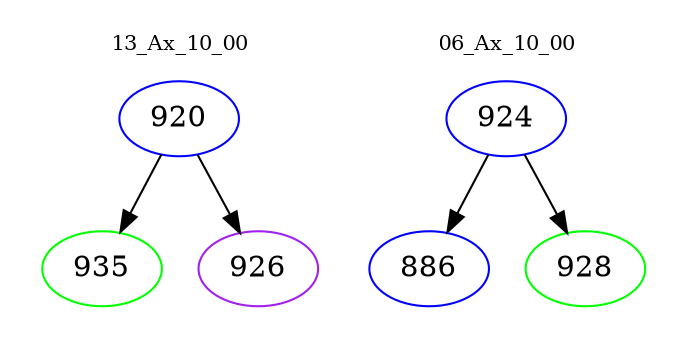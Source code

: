 digraph{
subgraph cluster_0 {
color = white
label = "13_Ax_10_00";
fontsize=10;
T0_920 [label="920", color="blue"]
T0_920 -> T0_935 [color="black"]
T0_935 [label="935", color="green"]
T0_920 -> T0_926 [color="black"]
T0_926 [label="926", color="purple"]
}
subgraph cluster_1 {
color = white
label = "06_Ax_10_00";
fontsize=10;
T1_924 [label="924", color="blue"]
T1_924 -> T1_886 [color="black"]
T1_886 [label="886", color="blue"]
T1_924 -> T1_928 [color="black"]
T1_928 [label="928", color="green"]
}
}
